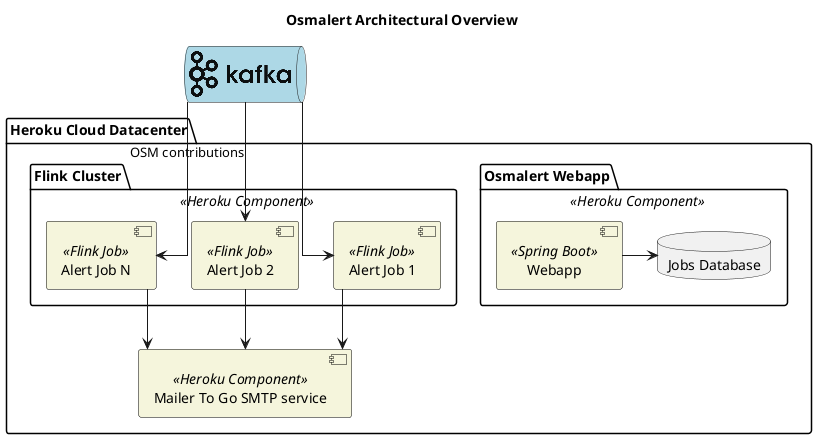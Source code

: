 @startuml
!include <logos/kafka>

title "Osmalert Architectural Overview"

skinparam linetype ortho


<style>
    queue {
      BackGroundColor #lightblue
    }

    component {
      BackGroundColor #beige
      LineColor black
    }
</style>

queue "<$kafka>" as kafka


folder "Heroku Cloud Datacenter"  {

component "Mailer To Go SMTP service" <<Heroku Component>> as mail


folder "Osmalert Webapp" <<Heroku Component>> {

    database  "Jobs Database" as jobsdb

    component "Webapp" as bootapp <<Spring Boot>>

    bootapp -> jobsdb


}

folder "Flink Cluster" <<Heroku Component>> {

    component "Alert Job 1" as job1 <<Flink Job>>
    component "Alert Job 2" as job2 <<Flink Job>>
    component "Alert Job N" as job3 <<Flink Job>>


    kafka --> job1
    kafka --> job2 : OSM contributions
    kafka --> job3

    job1 --> mail
    job2 --> mail
    job3 --> mail

}


}


@enduml